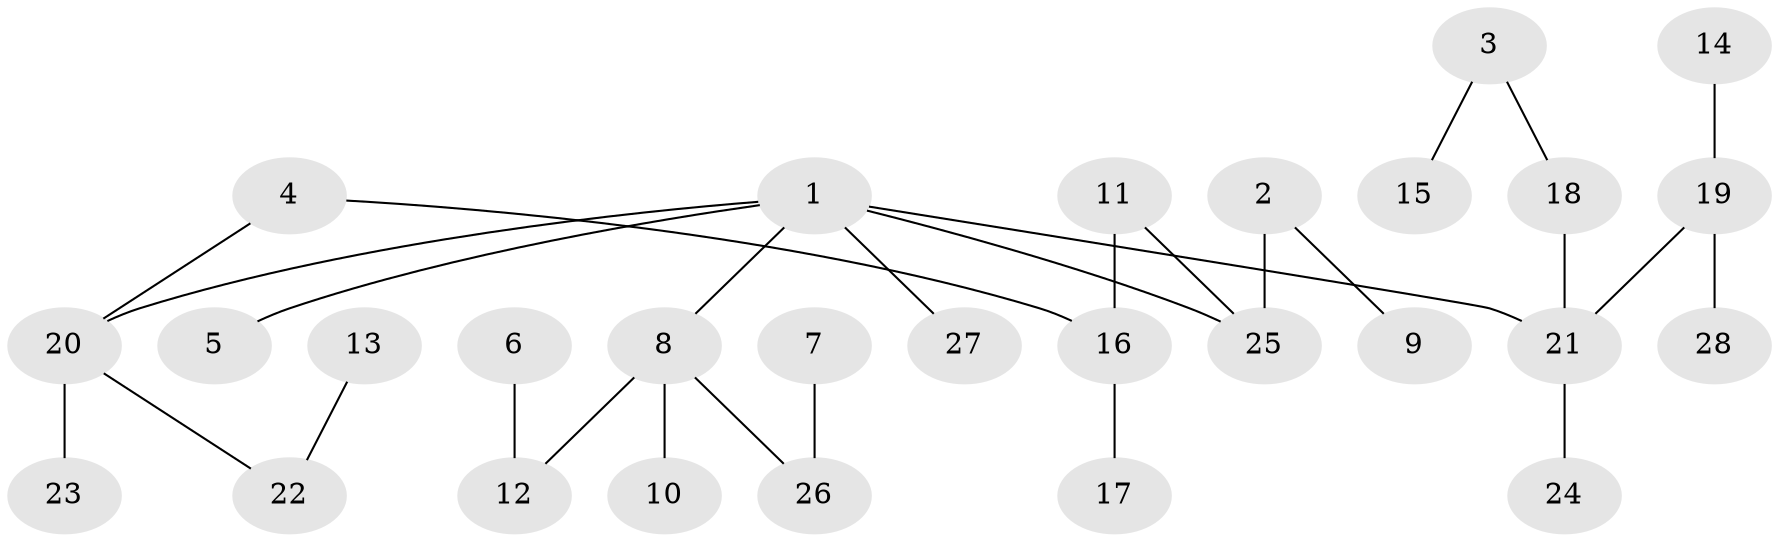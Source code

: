 // original degree distribution, {5: 0.05357142857142857, 2: 0.30357142857142855, 3: 0.10714285714285714, 4: 0.08928571428571429, 1: 0.44642857142857145}
// Generated by graph-tools (version 1.1) at 2025/25/03/09/25 03:25:25]
// undirected, 28 vertices, 28 edges
graph export_dot {
graph [start="1"]
  node [color=gray90,style=filled];
  1;
  2;
  3;
  4;
  5;
  6;
  7;
  8;
  9;
  10;
  11;
  12;
  13;
  14;
  15;
  16;
  17;
  18;
  19;
  20;
  21;
  22;
  23;
  24;
  25;
  26;
  27;
  28;
  1 -- 5 [weight=1.0];
  1 -- 8 [weight=1.0];
  1 -- 20 [weight=1.0];
  1 -- 21 [weight=1.0];
  1 -- 25 [weight=1.0];
  1 -- 27 [weight=1.0];
  2 -- 9 [weight=1.0];
  2 -- 25 [weight=1.0];
  3 -- 15 [weight=1.0];
  3 -- 18 [weight=1.0];
  4 -- 16 [weight=1.0];
  4 -- 20 [weight=1.0];
  6 -- 12 [weight=1.0];
  7 -- 26 [weight=1.0];
  8 -- 10 [weight=1.0];
  8 -- 12 [weight=1.0];
  8 -- 26 [weight=1.0];
  11 -- 16 [weight=1.0];
  11 -- 25 [weight=1.0];
  13 -- 22 [weight=1.0];
  14 -- 19 [weight=1.0];
  16 -- 17 [weight=1.0];
  18 -- 21 [weight=1.0];
  19 -- 21 [weight=1.0];
  19 -- 28 [weight=1.0];
  20 -- 22 [weight=1.0];
  20 -- 23 [weight=1.0];
  21 -- 24 [weight=1.0];
}
